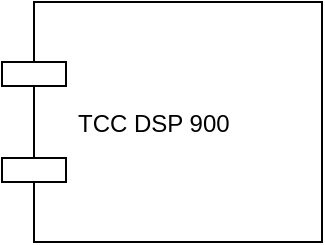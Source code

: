 <mxfile version="12.2.3" type="device" pages="1"><diagram id="KxAbGEpZW9d3cxgDsohA" name="Page-1"><mxGraphModel dx="1662" dy="791" grid="1" gridSize="10" guides="1" tooltips="1" connect="1" arrows="1" fold="1" page="1" pageScale="1" pageWidth="1169" pageHeight="1654" math="0" shadow="0"><root><mxCell id="0"/><mxCell id="1" parent="0"/><mxCell id="0RM8oGkT26ccJC-YSOra-1" value="TCC DSP 900 " style="shape=component;align=left;spacingLeft=36;" vertex="1" parent="1"><mxGeometry x="80" y="80" width="160" height="120" as="geometry"/></mxCell></root></mxGraphModel></diagram></mxfile>